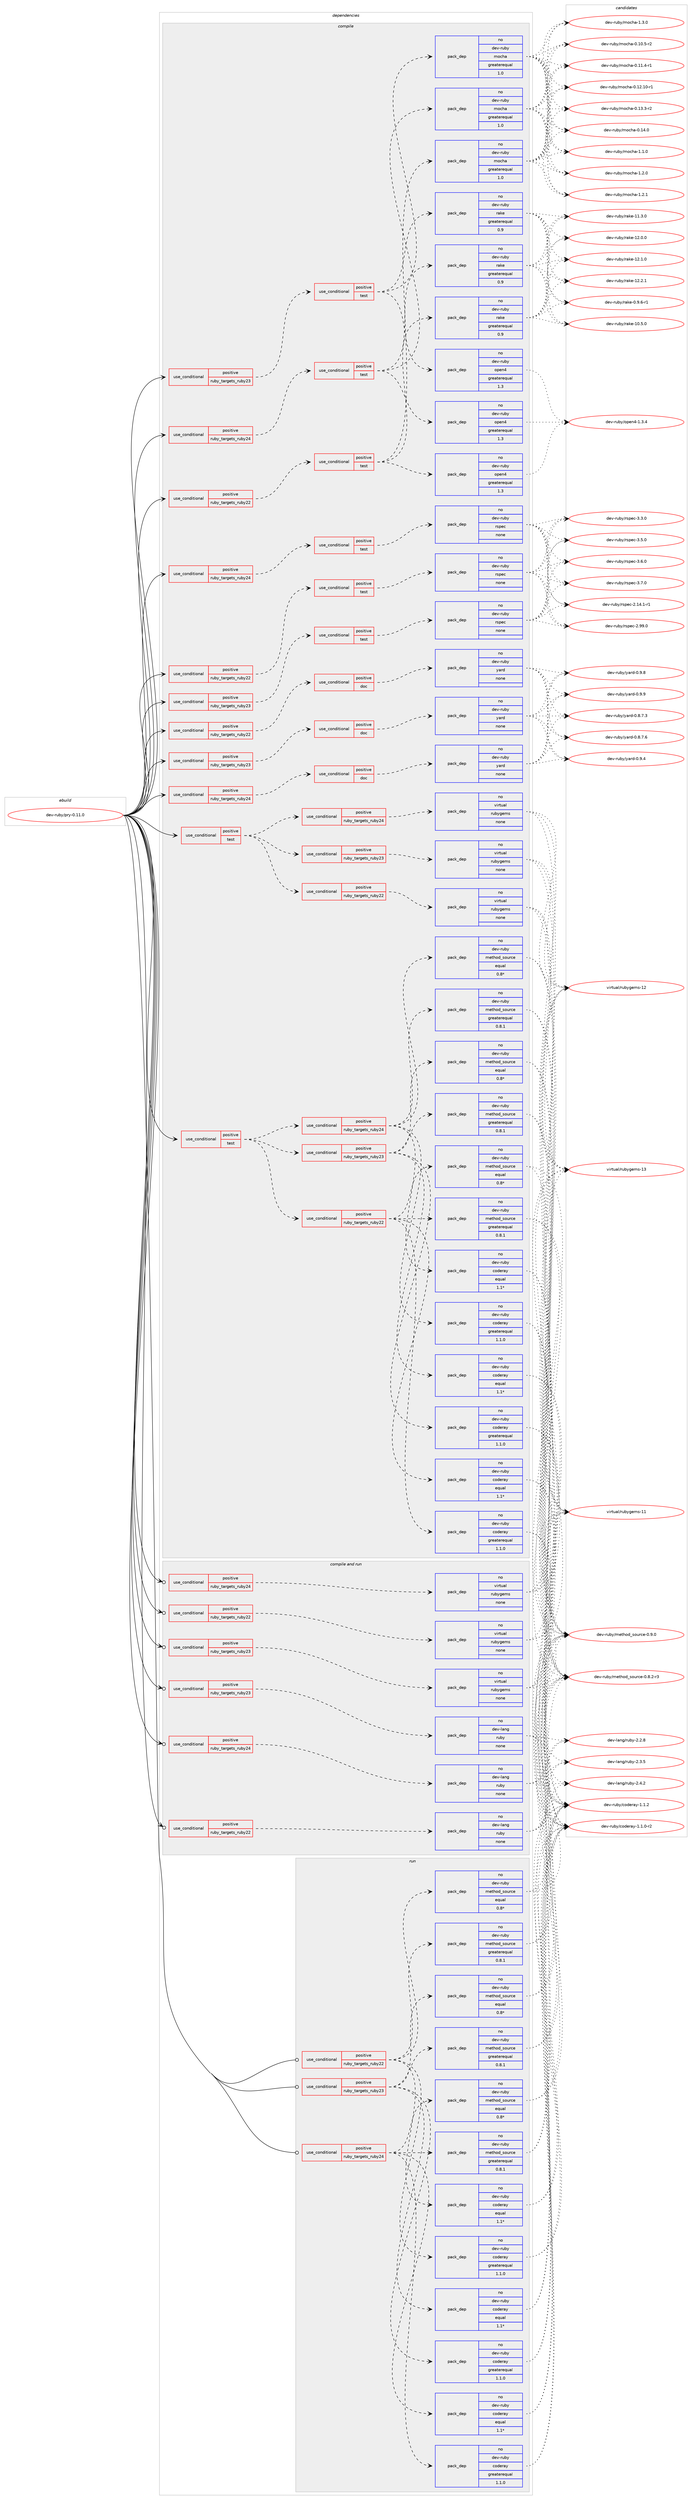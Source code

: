 digraph prolog {

# *************
# Graph options
# *************

newrank=true;
concentrate=true;
compound=true;
graph [rankdir=LR,fontname=Helvetica,fontsize=10,ranksep=1.5];#, ranksep=2.5, nodesep=0.2];
edge  [arrowhead=vee];
node  [fontname=Helvetica,fontsize=10];

# **********
# The ebuild
# **********

subgraph cluster_leftcol {
color=gray;
rank=same;
label=<<i>ebuild</i>>;
id [label="dev-ruby/pry-0.11.0", color=red, width=4, href="../dev-ruby/pry-0.11.0.svg"];
}

# ****************
# The dependencies
# ****************

subgraph cluster_midcol {
color=gray;
label=<<i>dependencies</i>>;
subgraph cluster_compile {
fillcolor="#eeeeee";
style=filled;
label=<<i>compile</i>>;
subgraph cond65581 {
dependency254912 [label=<<TABLE BORDER="0" CELLBORDER="1" CELLSPACING="0" CELLPADDING="4"><TR><TD ROWSPAN="3" CELLPADDING="10">use_conditional</TD></TR><TR><TD>positive</TD></TR><TR><TD>ruby_targets_ruby22</TD></TR></TABLE>>, shape=none, color=red];
subgraph cond65582 {
dependency254913 [label=<<TABLE BORDER="0" CELLBORDER="1" CELLSPACING="0" CELLPADDING="4"><TR><TD ROWSPAN="3" CELLPADDING="10">use_conditional</TD></TR><TR><TD>positive</TD></TR><TR><TD>doc</TD></TR></TABLE>>, shape=none, color=red];
subgraph pack185217 {
dependency254914 [label=<<TABLE BORDER="0" CELLBORDER="1" CELLSPACING="0" CELLPADDING="4" WIDTH="220"><TR><TD ROWSPAN="6" CELLPADDING="30">pack_dep</TD></TR><TR><TD WIDTH="110">no</TD></TR><TR><TD>dev-ruby</TD></TR><TR><TD>yard</TD></TR><TR><TD>none</TD></TR><TR><TD></TD></TR></TABLE>>, shape=none, color=blue];
}
dependency254913:e -> dependency254914:w [weight=20,style="dashed",arrowhead="vee"];
}
dependency254912:e -> dependency254913:w [weight=20,style="dashed",arrowhead="vee"];
}
id:e -> dependency254912:w [weight=20,style="solid",arrowhead="vee"];
subgraph cond65583 {
dependency254915 [label=<<TABLE BORDER="0" CELLBORDER="1" CELLSPACING="0" CELLPADDING="4"><TR><TD ROWSPAN="3" CELLPADDING="10">use_conditional</TD></TR><TR><TD>positive</TD></TR><TR><TD>ruby_targets_ruby22</TD></TR></TABLE>>, shape=none, color=red];
subgraph cond65584 {
dependency254916 [label=<<TABLE BORDER="0" CELLBORDER="1" CELLSPACING="0" CELLPADDING="4"><TR><TD ROWSPAN="3" CELLPADDING="10">use_conditional</TD></TR><TR><TD>positive</TD></TR><TR><TD>test</TD></TR></TABLE>>, shape=none, color=red];
subgraph pack185218 {
dependency254917 [label=<<TABLE BORDER="0" CELLBORDER="1" CELLSPACING="0" CELLPADDING="4" WIDTH="220"><TR><TD ROWSPAN="6" CELLPADDING="30">pack_dep</TD></TR><TR><TD WIDTH="110">no</TD></TR><TR><TD>dev-ruby</TD></TR><TR><TD>open4</TD></TR><TR><TD>greaterequal</TD></TR><TR><TD>1.3</TD></TR></TABLE>>, shape=none, color=blue];
}
dependency254916:e -> dependency254917:w [weight=20,style="dashed",arrowhead="vee"];
subgraph pack185219 {
dependency254918 [label=<<TABLE BORDER="0" CELLBORDER="1" CELLSPACING="0" CELLPADDING="4" WIDTH="220"><TR><TD ROWSPAN="6" CELLPADDING="30">pack_dep</TD></TR><TR><TD WIDTH="110">no</TD></TR><TR><TD>dev-ruby</TD></TR><TR><TD>rake</TD></TR><TR><TD>greaterequal</TD></TR><TR><TD>0.9</TD></TR></TABLE>>, shape=none, color=blue];
}
dependency254916:e -> dependency254918:w [weight=20,style="dashed",arrowhead="vee"];
subgraph pack185220 {
dependency254919 [label=<<TABLE BORDER="0" CELLBORDER="1" CELLSPACING="0" CELLPADDING="4" WIDTH="220"><TR><TD ROWSPAN="6" CELLPADDING="30">pack_dep</TD></TR><TR><TD WIDTH="110">no</TD></TR><TR><TD>dev-ruby</TD></TR><TR><TD>mocha</TD></TR><TR><TD>greaterequal</TD></TR><TR><TD>1.0</TD></TR></TABLE>>, shape=none, color=blue];
}
dependency254916:e -> dependency254919:w [weight=20,style="dashed",arrowhead="vee"];
}
dependency254915:e -> dependency254916:w [weight=20,style="dashed",arrowhead="vee"];
}
id:e -> dependency254915:w [weight=20,style="solid",arrowhead="vee"];
subgraph cond65585 {
dependency254920 [label=<<TABLE BORDER="0" CELLBORDER="1" CELLSPACING="0" CELLPADDING="4"><TR><TD ROWSPAN="3" CELLPADDING="10">use_conditional</TD></TR><TR><TD>positive</TD></TR><TR><TD>ruby_targets_ruby22</TD></TR></TABLE>>, shape=none, color=red];
subgraph cond65586 {
dependency254921 [label=<<TABLE BORDER="0" CELLBORDER="1" CELLSPACING="0" CELLPADDING="4"><TR><TD ROWSPAN="3" CELLPADDING="10">use_conditional</TD></TR><TR><TD>positive</TD></TR><TR><TD>test</TD></TR></TABLE>>, shape=none, color=red];
subgraph pack185221 {
dependency254922 [label=<<TABLE BORDER="0" CELLBORDER="1" CELLSPACING="0" CELLPADDING="4" WIDTH="220"><TR><TD ROWSPAN="6" CELLPADDING="30">pack_dep</TD></TR><TR><TD WIDTH="110">no</TD></TR><TR><TD>dev-ruby</TD></TR><TR><TD>rspec</TD></TR><TR><TD>none</TD></TR><TR><TD></TD></TR></TABLE>>, shape=none, color=blue];
}
dependency254921:e -> dependency254922:w [weight=20,style="dashed",arrowhead="vee"];
}
dependency254920:e -> dependency254921:w [weight=20,style="dashed",arrowhead="vee"];
}
id:e -> dependency254920:w [weight=20,style="solid",arrowhead="vee"];
subgraph cond65587 {
dependency254923 [label=<<TABLE BORDER="0" CELLBORDER="1" CELLSPACING="0" CELLPADDING="4"><TR><TD ROWSPAN="3" CELLPADDING="10">use_conditional</TD></TR><TR><TD>positive</TD></TR><TR><TD>ruby_targets_ruby23</TD></TR></TABLE>>, shape=none, color=red];
subgraph cond65588 {
dependency254924 [label=<<TABLE BORDER="0" CELLBORDER="1" CELLSPACING="0" CELLPADDING="4"><TR><TD ROWSPAN="3" CELLPADDING="10">use_conditional</TD></TR><TR><TD>positive</TD></TR><TR><TD>doc</TD></TR></TABLE>>, shape=none, color=red];
subgraph pack185222 {
dependency254925 [label=<<TABLE BORDER="0" CELLBORDER="1" CELLSPACING="0" CELLPADDING="4" WIDTH="220"><TR><TD ROWSPAN="6" CELLPADDING="30">pack_dep</TD></TR><TR><TD WIDTH="110">no</TD></TR><TR><TD>dev-ruby</TD></TR><TR><TD>yard</TD></TR><TR><TD>none</TD></TR><TR><TD></TD></TR></TABLE>>, shape=none, color=blue];
}
dependency254924:e -> dependency254925:w [weight=20,style="dashed",arrowhead="vee"];
}
dependency254923:e -> dependency254924:w [weight=20,style="dashed",arrowhead="vee"];
}
id:e -> dependency254923:w [weight=20,style="solid",arrowhead="vee"];
subgraph cond65589 {
dependency254926 [label=<<TABLE BORDER="0" CELLBORDER="1" CELLSPACING="0" CELLPADDING="4"><TR><TD ROWSPAN="3" CELLPADDING="10">use_conditional</TD></TR><TR><TD>positive</TD></TR><TR><TD>ruby_targets_ruby23</TD></TR></TABLE>>, shape=none, color=red];
subgraph cond65590 {
dependency254927 [label=<<TABLE BORDER="0" CELLBORDER="1" CELLSPACING="0" CELLPADDING="4"><TR><TD ROWSPAN="3" CELLPADDING="10">use_conditional</TD></TR><TR><TD>positive</TD></TR><TR><TD>test</TD></TR></TABLE>>, shape=none, color=red];
subgraph pack185223 {
dependency254928 [label=<<TABLE BORDER="0" CELLBORDER="1" CELLSPACING="0" CELLPADDING="4" WIDTH="220"><TR><TD ROWSPAN="6" CELLPADDING="30">pack_dep</TD></TR><TR><TD WIDTH="110">no</TD></TR><TR><TD>dev-ruby</TD></TR><TR><TD>open4</TD></TR><TR><TD>greaterequal</TD></TR><TR><TD>1.3</TD></TR></TABLE>>, shape=none, color=blue];
}
dependency254927:e -> dependency254928:w [weight=20,style="dashed",arrowhead="vee"];
subgraph pack185224 {
dependency254929 [label=<<TABLE BORDER="0" CELLBORDER="1" CELLSPACING="0" CELLPADDING="4" WIDTH="220"><TR><TD ROWSPAN="6" CELLPADDING="30">pack_dep</TD></TR><TR><TD WIDTH="110">no</TD></TR><TR><TD>dev-ruby</TD></TR><TR><TD>rake</TD></TR><TR><TD>greaterequal</TD></TR><TR><TD>0.9</TD></TR></TABLE>>, shape=none, color=blue];
}
dependency254927:e -> dependency254929:w [weight=20,style="dashed",arrowhead="vee"];
subgraph pack185225 {
dependency254930 [label=<<TABLE BORDER="0" CELLBORDER="1" CELLSPACING="0" CELLPADDING="4" WIDTH="220"><TR><TD ROWSPAN="6" CELLPADDING="30">pack_dep</TD></TR><TR><TD WIDTH="110">no</TD></TR><TR><TD>dev-ruby</TD></TR><TR><TD>mocha</TD></TR><TR><TD>greaterequal</TD></TR><TR><TD>1.0</TD></TR></TABLE>>, shape=none, color=blue];
}
dependency254927:e -> dependency254930:w [weight=20,style="dashed",arrowhead="vee"];
}
dependency254926:e -> dependency254927:w [weight=20,style="dashed",arrowhead="vee"];
}
id:e -> dependency254926:w [weight=20,style="solid",arrowhead="vee"];
subgraph cond65591 {
dependency254931 [label=<<TABLE BORDER="0" CELLBORDER="1" CELLSPACING="0" CELLPADDING="4"><TR><TD ROWSPAN="3" CELLPADDING="10">use_conditional</TD></TR><TR><TD>positive</TD></TR><TR><TD>ruby_targets_ruby23</TD></TR></TABLE>>, shape=none, color=red];
subgraph cond65592 {
dependency254932 [label=<<TABLE BORDER="0" CELLBORDER="1" CELLSPACING="0" CELLPADDING="4"><TR><TD ROWSPAN="3" CELLPADDING="10">use_conditional</TD></TR><TR><TD>positive</TD></TR><TR><TD>test</TD></TR></TABLE>>, shape=none, color=red];
subgraph pack185226 {
dependency254933 [label=<<TABLE BORDER="0" CELLBORDER="1" CELLSPACING="0" CELLPADDING="4" WIDTH="220"><TR><TD ROWSPAN="6" CELLPADDING="30">pack_dep</TD></TR><TR><TD WIDTH="110">no</TD></TR><TR><TD>dev-ruby</TD></TR><TR><TD>rspec</TD></TR><TR><TD>none</TD></TR><TR><TD></TD></TR></TABLE>>, shape=none, color=blue];
}
dependency254932:e -> dependency254933:w [weight=20,style="dashed",arrowhead="vee"];
}
dependency254931:e -> dependency254932:w [weight=20,style="dashed",arrowhead="vee"];
}
id:e -> dependency254931:w [weight=20,style="solid",arrowhead="vee"];
subgraph cond65593 {
dependency254934 [label=<<TABLE BORDER="0" CELLBORDER="1" CELLSPACING="0" CELLPADDING="4"><TR><TD ROWSPAN="3" CELLPADDING="10">use_conditional</TD></TR><TR><TD>positive</TD></TR><TR><TD>ruby_targets_ruby24</TD></TR></TABLE>>, shape=none, color=red];
subgraph cond65594 {
dependency254935 [label=<<TABLE BORDER="0" CELLBORDER="1" CELLSPACING="0" CELLPADDING="4"><TR><TD ROWSPAN="3" CELLPADDING="10">use_conditional</TD></TR><TR><TD>positive</TD></TR><TR><TD>doc</TD></TR></TABLE>>, shape=none, color=red];
subgraph pack185227 {
dependency254936 [label=<<TABLE BORDER="0" CELLBORDER="1" CELLSPACING="0" CELLPADDING="4" WIDTH="220"><TR><TD ROWSPAN="6" CELLPADDING="30">pack_dep</TD></TR><TR><TD WIDTH="110">no</TD></TR><TR><TD>dev-ruby</TD></TR><TR><TD>yard</TD></TR><TR><TD>none</TD></TR><TR><TD></TD></TR></TABLE>>, shape=none, color=blue];
}
dependency254935:e -> dependency254936:w [weight=20,style="dashed",arrowhead="vee"];
}
dependency254934:e -> dependency254935:w [weight=20,style="dashed",arrowhead="vee"];
}
id:e -> dependency254934:w [weight=20,style="solid",arrowhead="vee"];
subgraph cond65595 {
dependency254937 [label=<<TABLE BORDER="0" CELLBORDER="1" CELLSPACING="0" CELLPADDING="4"><TR><TD ROWSPAN="3" CELLPADDING="10">use_conditional</TD></TR><TR><TD>positive</TD></TR><TR><TD>ruby_targets_ruby24</TD></TR></TABLE>>, shape=none, color=red];
subgraph cond65596 {
dependency254938 [label=<<TABLE BORDER="0" CELLBORDER="1" CELLSPACING="0" CELLPADDING="4"><TR><TD ROWSPAN="3" CELLPADDING="10">use_conditional</TD></TR><TR><TD>positive</TD></TR><TR><TD>test</TD></TR></TABLE>>, shape=none, color=red];
subgraph pack185228 {
dependency254939 [label=<<TABLE BORDER="0" CELLBORDER="1" CELLSPACING="0" CELLPADDING="4" WIDTH="220"><TR><TD ROWSPAN="6" CELLPADDING="30">pack_dep</TD></TR><TR><TD WIDTH="110">no</TD></TR><TR><TD>dev-ruby</TD></TR><TR><TD>open4</TD></TR><TR><TD>greaterequal</TD></TR><TR><TD>1.3</TD></TR></TABLE>>, shape=none, color=blue];
}
dependency254938:e -> dependency254939:w [weight=20,style="dashed",arrowhead="vee"];
subgraph pack185229 {
dependency254940 [label=<<TABLE BORDER="0" CELLBORDER="1" CELLSPACING="0" CELLPADDING="4" WIDTH="220"><TR><TD ROWSPAN="6" CELLPADDING="30">pack_dep</TD></TR><TR><TD WIDTH="110">no</TD></TR><TR><TD>dev-ruby</TD></TR><TR><TD>rake</TD></TR><TR><TD>greaterequal</TD></TR><TR><TD>0.9</TD></TR></TABLE>>, shape=none, color=blue];
}
dependency254938:e -> dependency254940:w [weight=20,style="dashed",arrowhead="vee"];
subgraph pack185230 {
dependency254941 [label=<<TABLE BORDER="0" CELLBORDER="1" CELLSPACING="0" CELLPADDING="4" WIDTH="220"><TR><TD ROWSPAN="6" CELLPADDING="30">pack_dep</TD></TR><TR><TD WIDTH="110">no</TD></TR><TR><TD>dev-ruby</TD></TR><TR><TD>mocha</TD></TR><TR><TD>greaterequal</TD></TR><TR><TD>1.0</TD></TR></TABLE>>, shape=none, color=blue];
}
dependency254938:e -> dependency254941:w [weight=20,style="dashed",arrowhead="vee"];
}
dependency254937:e -> dependency254938:w [weight=20,style="dashed",arrowhead="vee"];
}
id:e -> dependency254937:w [weight=20,style="solid",arrowhead="vee"];
subgraph cond65597 {
dependency254942 [label=<<TABLE BORDER="0" CELLBORDER="1" CELLSPACING="0" CELLPADDING="4"><TR><TD ROWSPAN="3" CELLPADDING="10">use_conditional</TD></TR><TR><TD>positive</TD></TR><TR><TD>ruby_targets_ruby24</TD></TR></TABLE>>, shape=none, color=red];
subgraph cond65598 {
dependency254943 [label=<<TABLE BORDER="0" CELLBORDER="1" CELLSPACING="0" CELLPADDING="4"><TR><TD ROWSPAN="3" CELLPADDING="10">use_conditional</TD></TR><TR><TD>positive</TD></TR><TR><TD>test</TD></TR></TABLE>>, shape=none, color=red];
subgraph pack185231 {
dependency254944 [label=<<TABLE BORDER="0" CELLBORDER="1" CELLSPACING="0" CELLPADDING="4" WIDTH="220"><TR><TD ROWSPAN="6" CELLPADDING="30">pack_dep</TD></TR><TR><TD WIDTH="110">no</TD></TR><TR><TD>dev-ruby</TD></TR><TR><TD>rspec</TD></TR><TR><TD>none</TD></TR><TR><TD></TD></TR></TABLE>>, shape=none, color=blue];
}
dependency254943:e -> dependency254944:w [weight=20,style="dashed",arrowhead="vee"];
}
dependency254942:e -> dependency254943:w [weight=20,style="dashed",arrowhead="vee"];
}
id:e -> dependency254942:w [weight=20,style="solid",arrowhead="vee"];
subgraph cond65599 {
dependency254945 [label=<<TABLE BORDER="0" CELLBORDER="1" CELLSPACING="0" CELLPADDING="4"><TR><TD ROWSPAN="3" CELLPADDING="10">use_conditional</TD></TR><TR><TD>positive</TD></TR><TR><TD>test</TD></TR></TABLE>>, shape=none, color=red];
subgraph cond65600 {
dependency254946 [label=<<TABLE BORDER="0" CELLBORDER="1" CELLSPACING="0" CELLPADDING="4"><TR><TD ROWSPAN="3" CELLPADDING="10">use_conditional</TD></TR><TR><TD>positive</TD></TR><TR><TD>ruby_targets_ruby22</TD></TR></TABLE>>, shape=none, color=red];
subgraph pack185232 {
dependency254947 [label=<<TABLE BORDER="0" CELLBORDER="1" CELLSPACING="0" CELLPADDING="4" WIDTH="220"><TR><TD ROWSPAN="6" CELLPADDING="30">pack_dep</TD></TR><TR><TD WIDTH="110">no</TD></TR><TR><TD>dev-ruby</TD></TR><TR><TD>coderay</TD></TR><TR><TD>greaterequal</TD></TR><TR><TD>1.1.0</TD></TR></TABLE>>, shape=none, color=blue];
}
dependency254946:e -> dependency254947:w [weight=20,style="dashed",arrowhead="vee"];
subgraph pack185233 {
dependency254948 [label=<<TABLE BORDER="0" CELLBORDER="1" CELLSPACING="0" CELLPADDING="4" WIDTH="220"><TR><TD ROWSPAN="6" CELLPADDING="30">pack_dep</TD></TR><TR><TD WIDTH="110">no</TD></TR><TR><TD>dev-ruby</TD></TR><TR><TD>coderay</TD></TR><TR><TD>equal</TD></TR><TR><TD>1.1*</TD></TR></TABLE>>, shape=none, color=blue];
}
dependency254946:e -> dependency254948:w [weight=20,style="dashed",arrowhead="vee"];
subgraph pack185234 {
dependency254949 [label=<<TABLE BORDER="0" CELLBORDER="1" CELLSPACING="0" CELLPADDING="4" WIDTH="220"><TR><TD ROWSPAN="6" CELLPADDING="30">pack_dep</TD></TR><TR><TD WIDTH="110">no</TD></TR><TR><TD>dev-ruby</TD></TR><TR><TD>method_source</TD></TR><TR><TD>greaterequal</TD></TR><TR><TD>0.8.1</TD></TR></TABLE>>, shape=none, color=blue];
}
dependency254946:e -> dependency254949:w [weight=20,style="dashed",arrowhead="vee"];
subgraph pack185235 {
dependency254950 [label=<<TABLE BORDER="0" CELLBORDER="1" CELLSPACING="0" CELLPADDING="4" WIDTH="220"><TR><TD ROWSPAN="6" CELLPADDING="30">pack_dep</TD></TR><TR><TD WIDTH="110">no</TD></TR><TR><TD>dev-ruby</TD></TR><TR><TD>method_source</TD></TR><TR><TD>equal</TD></TR><TR><TD>0.8*</TD></TR></TABLE>>, shape=none, color=blue];
}
dependency254946:e -> dependency254950:w [weight=20,style="dashed",arrowhead="vee"];
}
dependency254945:e -> dependency254946:w [weight=20,style="dashed",arrowhead="vee"];
subgraph cond65601 {
dependency254951 [label=<<TABLE BORDER="0" CELLBORDER="1" CELLSPACING="0" CELLPADDING="4"><TR><TD ROWSPAN="3" CELLPADDING="10">use_conditional</TD></TR><TR><TD>positive</TD></TR><TR><TD>ruby_targets_ruby23</TD></TR></TABLE>>, shape=none, color=red];
subgraph pack185236 {
dependency254952 [label=<<TABLE BORDER="0" CELLBORDER="1" CELLSPACING="0" CELLPADDING="4" WIDTH="220"><TR><TD ROWSPAN="6" CELLPADDING="30">pack_dep</TD></TR><TR><TD WIDTH="110">no</TD></TR><TR><TD>dev-ruby</TD></TR><TR><TD>coderay</TD></TR><TR><TD>greaterequal</TD></TR><TR><TD>1.1.0</TD></TR></TABLE>>, shape=none, color=blue];
}
dependency254951:e -> dependency254952:w [weight=20,style="dashed",arrowhead="vee"];
subgraph pack185237 {
dependency254953 [label=<<TABLE BORDER="0" CELLBORDER="1" CELLSPACING="0" CELLPADDING="4" WIDTH="220"><TR><TD ROWSPAN="6" CELLPADDING="30">pack_dep</TD></TR><TR><TD WIDTH="110">no</TD></TR><TR><TD>dev-ruby</TD></TR><TR><TD>coderay</TD></TR><TR><TD>equal</TD></TR><TR><TD>1.1*</TD></TR></TABLE>>, shape=none, color=blue];
}
dependency254951:e -> dependency254953:w [weight=20,style="dashed",arrowhead="vee"];
subgraph pack185238 {
dependency254954 [label=<<TABLE BORDER="0" CELLBORDER="1" CELLSPACING="0" CELLPADDING="4" WIDTH="220"><TR><TD ROWSPAN="6" CELLPADDING="30">pack_dep</TD></TR><TR><TD WIDTH="110">no</TD></TR><TR><TD>dev-ruby</TD></TR><TR><TD>method_source</TD></TR><TR><TD>greaterequal</TD></TR><TR><TD>0.8.1</TD></TR></TABLE>>, shape=none, color=blue];
}
dependency254951:e -> dependency254954:w [weight=20,style="dashed",arrowhead="vee"];
subgraph pack185239 {
dependency254955 [label=<<TABLE BORDER="0" CELLBORDER="1" CELLSPACING="0" CELLPADDING="4" WIDTH="220"><TR><TD ROWSPAN="6" CELLPADDING="30">pack_dep</TD></TR><TR><TD WIDTH="110">no</TD></TR><TR><TD>dev-ruby</TD></TR><TR><TD>method_source</TD></TR><TR><TD>equal</TD></TR><TR><TD>0.8*</TD></TR></TABLE>>, shape=none, color=blue];
}
dependency254951:e -> dependency254955:w [weight=20,style="dashed",arrowhead="vee"];
}
dependency254945:e -> dependency254951:w [weight=20,style="dashed",arrowhead="vee"];
subgraph cond65602 {
dependency254956 [label=<<TABLE BORDER="0" CELLBORDER="1" CELLSPACING="0" CELLPADDING="4"><TR><TD ROWSPAN="3" CELLPADDING="10">use_conditional</TD></TR><TR><TD>positive</TD></TR><TR><TD>ruby_targets_ruby24</TD></TR></TABLE>>, shape=none, color=red];
subgraph pack185240 {
dependency254957 [label=<<TABLE BORDER="0" CELLBORDER="1" CELLSPACING="0" CELLPADDING="4" WIDTH="220"><TR><TD ROWSPAN="6" CELLPADDING="30">pack_dep</TD></TR><TR><TD WIDTH="110">no</TD></TR><TR><TD>dev-ruby</TD></TR><TR><TD>coderay</TD></TR><TR><TD>greaterequal</TD></TR><TR><TD>1.1.0</TD></TR></TABLE>>, shape=none, color=blue];
}
dependency254956:e -> dependency254957:w [weight=20,style="dashed",arrowhead="vee"];
subgraph pack185241 {
dependency254958 [label=<<TABLE BORDER="0" CELLBORDER="1" CELLSPACING="0" CELLPADDING="4" WIDTH="220"><TR><TD ROWSPAN="6" CELLPADDING="30">pack_dep</TD></TR><TR><TD WIDTH="110">no</TD></TR><TR><TD>dev-ruby</TD></TR><TR><TD>coderay</TD></TR><TR><TD>equal</TD></TR><TR><TD>1.1*</TD></TR></TABLE>>, shape=none, color=blue];
}
dependency254956:e -> dependency254958:w [weight=20,style="dashed",arrowhead="vee"];
subgraph pack185242 {
dependency254959 [label=<<TABLE BORDER="0" CELLBORDER="1" CELLSPACING="0" CELLPADDING="4" WIDTH="220"><TR><TD ROWSPAN="6" CELLPADDING="30">pack_dep</TD></TR><TR><TD WIDTH="110">no</TD></TR><TR><TD>dev-ruby</TD></TR><TR><TD>method_source</TD></TR><TR><TD>greaterequal</TD></TR><TR><TD>0.8.1</TD></TR></TABLE>>, shape=none, color=blue];
}
dependency254956:e -> dependency254959:w [weight=20,style="dashed",arrowhead="vee"];
subgraph pack185243 {
dependency254960 [label=<<TABLE BORDER="0" CELLBORDER="1" CELLSPACING="0" CELLPADDING="4" WIDTH="220"><TR><TD ROWSPAN="6" CELLPADDING="30">pack_dep</TD></TR><TR><TD WIDTH="110">no</TD></TR><TR><TD>dev-ruby</TD></TR><TR><TD>method_source</TD></TR><TR><TD>equal</TD></TR><TR><TD>0.8*</TD></TR></TABLE>>, shape=none, color=blue];
}
dependency254956:e -> dependency254960:w [weight=20,style="dashed",arrowhead="vee"];
}
dependency254945:e -> dependency254956:w [weight=20,style="dashed",arrowhead="vee"];
}
id:e -> dependency254945:w [weight=20,style="solid",arrowhead="vee"];
subgraph cond65603 {
dependency254961 [label=<<TABLE BORDER="0" CELLBORDER="1" CELLSPACING="0" CELLPADDING="4"><TR><TD ROWSPAN="3" CELLPADDING="10">use_conditional</TD></TR><TR><TD>positive</TD></TR><TR><TD>test</TD></TR></TABLE>>, shape=none, color=red];
subgraph cond65604 {
dependency254962 [label=<<TABLE BORDER="0" CELLBORDER="1" CELLSPACING="0" CELLPADDING="4"><TR><TD ROWSPAN="3" CELLPADDING="10">use_conditional</TD></TR><TR><TD>positive</TD></TR><TR><TD>ruby_targets_ruby22</TD></TR></TABLE>>, shape=none, color=red];
subgraph pack185244 {
dependency254963 [label=<<TABLE BORDER="0" CELLBORDER="1" CELLSPACING="0" CELLPADDING="4" WIDTH="220"><TR><TD ROWSPAN="6" CELLPADDING="30">pack_dep</TD></TR><TR><TD WIDTH="110">no</TD></TR><TR><TD>virtual</TD></TR><TR><TD>rubygems</TD></TR><TR><TD>none</TD></TR><TR><TD></TD></TR></TABLE>>, shape=none, color=blue];
}
dependency254962:e -> dependency254963:w [weight=20,style="dashed",arrowhead="vee"];
}
dependency254961:e -> dependency254962:w [weight=20,style="dashed",arrowhead="vee"];
subgraph cond65605 {
dependency254964 [label=<<TABLE BORDER="0" CELLBORDER="1" CELLSPACING="0" CELLPADDING="4"><TR><TD ROWSPAN="3" CELLPADDING="10">use_conditional</TD></TR><TR><TD>positive</TD></TR><TR><TD>ruby_targets_ruby23</TD></TR></TABLE>>, shape=none, color=red];
subgraph pack185245 {
dependency254965 [label=<<TABLE BORDER="0" CELLBORDER="1" CELLSPACING="0" CELLPADDING="4" WIDTH="220"><TR><TD ROWSPAN="6" CELLPADDING="30">pack_dep</TD></TR><TR><TD WIDTH="110">no</TD></TR><TR><TD>virtual</TD></TR><TR><TD>rubygems</TD></TR><TR><TD>none</TD></TR><TR><TD></TD></TR></TABLE>>, shape=none, color=blue];
}
dependency254964:e -> dependency254965:w [weight=20,style="dashed",arrowhead="vee"];
}
dependency254961:e -> dependency254964:w [weight=20,style="dashed",arrowhead="vee"];
subgraph cond65606 {
dependency254966 [label=<<TABLE BORDER="0" CELLBORDER="1" CELLSPACING="0" CELLPADDING="4"><TR><TD ROWSPAN="3" CELLPADDING="10">use_conditional</TD></TR><TR><TD>positive</TD></TR><TR><TD>ruby_targets_ruby24</TD></TR></TABLE>>, shape=none, color=red];
subgraph pack185246 {
dependency254967 [label=<<TABLE BORDER="0" CELLBORDER="1" CELLSPACING="0" CELLPADDING="4" WIDTH="220"><TR><TD ROWSPAN="6" CELLPADDING="30">pack_dep</TD></TR><TR><TD WIDTH="110">no</TD></TR><TR><TD>virtual</TD></TR><TR><TD>rubygems</TD></TR><TR><TD>none</TD></TR><TR><TD></TD></TR></TABLE>>, shape=none, color=blue];
}
dependency254966:e -> dependency254967:w [weight=20,style="dashed",arrowhead="vee"];
}
dependency254961:e -> dependency254966:w [weight=20,style="dashed",arrowhead="vee"];
}
id:e -> dependency254961:w [weight=20,style="solid",arrowhead="vee"];
}
subgraph cluster_compileandrun {
fillcolor="#eeeeee";
style=filled;
label=<<i>compile and run</i>>;
subgraph cond65607 {
dependency254968 [label=<<TABLE BORDER="0" CELLBORDER="1" CELLSPACING="0" CELLPADDING="4"><TR><TD ROWSPAN="3" CELLPADDING="10">use_conditional</TD></TR><TR><TD>positive</TD></TR><TR><TD>ruby_targets_ruby22</TD></TR></TABLE>>, shape=none, color=red];
subgraph pack185247 {
dependency254969 [label=<<TABLE BORDER="0" CELLBORDER="1" CELLSPACING="0" CELLPADDING="4" WIDTH="220"><TR><TD ROWSPAN="6" CELLPADDING="30">pack_dep</TD></TR><TR><TD WIDTH="110">no</TD></TR><TR><TD>dev-lang</TD></TR><TR><TD>ruby</TD></TR><TR><TD>none</TD></TR><TR><TD></TD></TR></TABLE>>, shape=none, color=blue];
}
dependency254968:e -> dependency254969:w [weight=20,style="dashed",arrowhead="vee"];
}
id:e -> dependency254968:w [weight=20,style="solid",arrowhead="odotvee"];
subgraph cond65608 {
dependency254970 [label=<<TABLE BORDER="0" CELLBORDER="1" CELLSPACING="0" CELLPADDING="4"><TR><TD ROWSPAN="3" CELLPADDING="10">use_conditional</TD></TR><TR><TD>positive</TD></TR><TR><TD>ruby_targets_ruby22</TD></TR></TABLE>>, shape=none, color=red];
subgraph pack185248 {
dependency254971 [label=<<TABLE BORDER="0" CELLBORDER="1" CELLSPACING="0" CELLPADDING="4" WIDTH="220"><TR><TD ROWSPAN="6" CELLPADDING="30">pack_dep</TD></TR><TR><TD WIDTH="110">no</TD></TR><TR><TD>virtual</TD></TR><TR><TD>rubygems</TD></TR><TR><TD>none</TD></TR><TR><TD></TD></TR></TABLE>>, shape=none, color=blue];
}
dependency254970:e -> dependency254971:w [weight=20,style="dashed",arrowhead="vee"];
}
id:e -> dependency254970:w [weight=20,style="solid",arrowhead="odotvee"];
subgraph cond65609 {
dependency254972 [label=<<TABLE BORDER="0" CELLBORDER="1" CELLSPACING="0" CELLPADDING="4"><TR><TD ROWSPAN="3" CELLPADDING="10">use_conditional</TD></TR><TR><TD>positive</TD></TR><TR><TD>ruby_targets_ruby23</TD></TR></TABLE>>, shape=none, color=red];
subgraph pack185249 {
dependency254973 [label=<<TABLE BORDER="0" CELLBORDER="1" CELLSPACING="0" CELLPADDING="4" WIDTH="220"><TR><TD ROWSPAN="6" CELLPADDING="30">pack_dep</TD></TR><TR><TD WIDTH="110">no</TD></TR><TR><TD>dev-lang</TD></TR><TR><TD>ruby</TD></TR><TR><TD>none</TD></TR><TR><TD></TD></TR></TABLE>>, shape=none, color=blue];
}
dependency254972:e -> dependency254973:w [weight=20,style="dashed",arrowhead="vee"];
}
id:e -> dependency254972:w [weight=20,style="solid",arrowhead="odotvee"];
subgraph cond65610 {
dependency254974 [label=<<TABLE BORDER="0" CELLBORDER="1" CELLSPACING="0" CELLPADDING="4"><TR><TD ROWSPAN="3" CELLPADDING="10">use_conditional</TD></TR><TR><TD>positive</TD></TR><TR><TD>ruby_targets_ruby23</TD></TR></TABLE>>, shape=none, color=red];
subgraph pack185250 {
dependency254975 [label=<<TABLE BORDER="0" CELLBORDER="1" CELLSPACING="0" CELLPADDING="4" WIDTH="220"><TR><TD ROWSPAN="6" CELLPADDING="30">pack_dep</TD></TR><TR><TD WIDTH="110">no</TD></TR><TR><TD>virtual</TD></TR><TR><TD>rubygems</TD></TR><TR><TD>none</TD></TR><TR><TD></TD></TR></TABLE>>, shape=none, color=blue];
}
dependency254974:e -> dependency254975:w [weight=20,style="dashed",arrowhead="vee"];
}
id:e -> dependency254974:w [weight=20,style="solid",arrowhead="odotvee"];
subgraph cond65611 {
dependency254976 [label=<<TABLE BORDER="0" CELLBORDER="1" CELLSPACING="0" CELLPADDING="4"><TR><TD ROWSPAN="3" CELLPADDING="10">use_conditional</TD></TR><TR><TD>positive</TD></TR><TR><TD>ruby_targets_ruby24</TD></TR></TABLE>>, shape=none, color=red];
subgraph pack185251 {
dependency254977 [label=<<TABLE BORDER="0" CELLBORDER="1" CELLSPACING="0" CELLPADDING="4" WIDTH="220"><TR><TD ROWSPAN="6" CELLPADDING="30">pack_dep</TD></TR><TR><TD WIDTH="110">no</TD></TR><TR><TD>dev-lang</TD></TR><TR><TD>ruby</TD></TR><TR><TD>none</TD></TR><TR><TD></TD></TR></TABLE>>, shape=none, color=blue];
}
dependency254976:e -> dependency254977:w [weight=20,style="dashed",arrowhead="vee"];
}
id:e -> dependency254976:w [weight=20,style="solid",arrowhead="odotvee"];
subgraph cond65612 {
dependency254978 [label=<<TABLE BORDER="0" CELLBORDER="1" CELLSPACING="0" CELLPADDING="4"><TR><TD ROWSPAN="3" CELLPADDING="10">use_conditional</TD></TR><TR><TD>positive</TD></TR><TR><TD>ruby_targets_ruby24</TD></TR></TABLE>>, shape=none, color=red];
subgraph pack185252 {
dependency254979 [label=<<TABLE BORDER="0" CELLBORDER="1" CELLSPACING="0" CELLPADDING="4" WIDTH="220"><TR><TD ROWSPAN="6" CELLPADDING="30">pack_dep</TD></TR><TR><TD WIDTH="110">no</TD></TR><TR><TD>virtual</TD></TR><TR><TD>rubygems</TD></TR><TR><TD>none</TD></TR><TR><TD></TD></TR></TABLE>>, shape=none, color=blue];
}
dependency254978:e -> dependency254979:w [weight=20,style="dashed",arrowhead="vee"];
}
id:e -> dependency254978:w [weight=20,style="solid",arrowhead="odotvee"];
}
subgraph cluster_run {
fillcolor="#eeeeee";
style=filled;
label=<<i>run</i>>;
subgraph cond65613 {
dependency254980 [label=<<TABLE BORDER="0" CELLBORDER="1" CELLSPACING="0" CELLPADDING="4"><TR><TD ROWSPAN="3" CELLPADDING="10">use_conditional</TD></TR><TR><TD>positive</TD></TR><TR><TD>ruby_targets_ruby22</TD></TR></TABLE>>, shape=none, color=red];
subgraph pack185253 {
dependency254981 [label=<<TABLE BORDER="0" CELLBORDER="1" CELLSPACING="0" CELLPADDING="4" WIDTH="220"><TR><TD ROWSPAN="6" CELLPADDING="30">pack_dep</TD></TR><TR><TD WIDTH="110">no</TD></TR><TR><TD>dev-ruby</TD></TR><TR><TD>coderay</TD></TR><TR><TD>greaterequal</TD></TR><TR><TD>1.1.0</TD></TR></TABLE>>, shape=none, color=blue];
}
dependency254980:e -> dependency254981:w [weight=20,style="dashed",arrowhead="vee"];
subgraph pack185254 {
dependency254982 [label=<<TABLE BORDER="0" CELLBORDER="1" CELLSPACING="0" CELLPADDING="4" WIDTH="220"><TR><TD ROWSPAN="6" CELLPADDING="30">pack_dep</TD></TR><TR><TD WIDTH="110">no</TD></TR><TR><TD>dev-ruby</TD></TR><TR><TD>coderay</TD></TR><TR><TD>equal</TD></TR><TR><TD>1.1*</TD></TR></TABLE>>, shape=none, color=blue];
}
dependency254980:e -> dependency254982:w [weight=20,style="dashed",arrowhead="vee"];
subgraph pack185255 {
dependency254983 [label=<<TABLE BORDER="0" CELLBORDER="1" CELLSPACING="0" CELLPADDING="4" WIDTH="220"><TR><TD ROWSPAN="6" CELLPADDING="30">pack_dep</TD></TR><TR><TD WIDTH="110">no</TD></TR><TR><TD>dev-ruby</TD></TR><TR><TD>method_source</TD></TR><TR><TD>greaterequal</TD></TR><TR><TD>0.8.1</TD></TR></TABLE>>, shape=none, color=blue];
}
dependency254980:e -> dependency254983:w [weight=20,style="dashed",arrowhead="vee"];
subgraph pack185256 {
dependency254984 [label=<<TABLE BORDER="0" CELLBORDER="1" CELLSPACING="0" CELLPADDING="4" WIDTH="220"><TR><TD ROWSPAN="6" CELLPADDING="30">pack_dep</TD></TR><TR><TD WIDTH="110">no</TD></TR><TR><TD>dev-ruby</TD></TR><TR><TD>method_source</TD></TR><TR><TD>equal</TD></TR><TR><TD>0.8*</TD></TR></TABLE>>, shape=none, color=blue];
}
dependency254980:e -> dependency254984:w [weight=20,style="dashed",arrowhead="vee"];
}
id:e -> dependency254980:w [weight=20,style="solid",arrowhead="odot"];
subgraph cond65614 {
dependency254985 [label=<<TABLE BORDER="0" CELLBORDER="1" CELLSPACING="0" CELLPADDING="4"><TR><TD ROWSPAN="3" CELLPADDING="10">use_conditional</TD></TR><TR><TD>positive</TD></TR><TR><TD>ruby_targets_ruby23</TD></TR></TABLE>>, shape=none, color=red];
subgraph pack185257 {
dependency254986 [label=<<TABLE BORDER="0" CELLBORDER="1" CELLSPACING="0" CELLPADDING="4" WIDTH="220"><TR><TD ROWSPAN="6" CELLPADDING="30">pack_dep</TD></TR><TR><TD WIDTH="110">no</TD></TR><TR><TD>dev-ruby</TD></TR><TR><TD>coderay</TD></TR><TR><TD>greaterequal</TD></TR><TR><TD>1.1.0</TD></TR></TABLE>>, shape=none, color=blue];
}
dependency254985:e -> dependency254986:w [weight=20,style="dashed",arrowhead="vee"];
subgraph pack185258 {
dependency254987 [label=<<TABLE BORDER="0" CELLBORDER="1" CELLSPACING="0" CELLPADDING="4" WIDTH="220"><TR><TD ROWSPAN="6" CELLPADDING="30">pack_dep</TD></TR><TR><TD WIDTH="110">no</TD></TR><TR><TD>dev-ruby</TD></TR><TR><TD>coderay</TD></TR><TR><TD>equal</TD></TR><TR><TD>1.1*</TD></TR></TABLE>>, shape=none, color=blue];
}
dependency254985:e -> dependency254987:w [weight=20,style="dashed",arrowhead="vee"];
subgraph pack185259 {
dependency254988 [label=<<TABLE BORDER="0" CELLBORDER="1" CELLSPACING="0" CELLPADDING="4" WIDTH="220"><TR><TD ROWSPAN="6" CELLPADDING="30">pack_dep</TD></TR><TR><TD WIDTH="110">no</TD></TR><TR><TD>dev-ruby</TD></TR><TR><TD>method_source</TD></TR><TR><TD>greaterequal</TD></TR><TR><TD>0.8.1</TD></TR></TABLE>>, shape=none, color=blue];
}
dependency254985:e -> dependency254988:w [weight=20,style="dashed",arrowhead="vee"];
subgraph pack185260 {
dependency254989 [label=<<TABLE BORDER="0" CELLBORDER="1" CELLSPACING="0" CELLPADDING="4" WIDTH="220"><TR><TD ROWSPAN="6" CELLPADDING="30">pack_dep</TD></TR><TR><TD WIDTH="110">no</TD></TR><TR><TD>dev-ruby</TD></TR><TR><TD>method_source</TD></TR><TR><TD>equal</TD></TR><TR><TD>0.8*</TD></TR></TABLE>>, shape=none, color=blue];
}
dependency254985:e -> dependency254989:w [weight=20,style="dashed",arrowhead="vee"];
}
id:e -> dependency254985:w [weight=20,style="solid",arrowhead="odot"];
subgraph cond65615 {
dependency254990 [label=<<TABLE BORDER="0" CELLBORDER="1" CELLSPACING="0" CELLPADDING="4"><TR><TD ROWSPAN="3" CELLPADDING="10">use_conditional</TD></TR><TR><TD>positive</TD></TR><TR><TD>ruby_targets_ruby24</TD></TR></TABLE>>, shape=none, color=red];
subgraph pack185261 {
dependency254991 [label=<<TABLE BORDER="0" CELLBORDER="1" CELLSPACING="0" CELLPADDING="4" WIDTH="220"><TR><TD ROWSPAN="6" CELLPADDING="30">pack_dep</TD></TR><TR><TD WIDTH="110">no</TD></TR><TR><TD>dev-ruby</TD></TR><TR><TD>coderay</TD></TR><TR><TD>greaterequal</TD></TR><TR><TD>1.1.0</TD></TR></TABLE>>, shape=none, color=blue];
}
dependency254990:e -> dependency254991:w [weight=20,style="dashed",arrowhead="vee"];
subgraph pack185262 {
dependency254992 [label=<<TABLE BORDER="0" CELLBORDER="1" CELLSPACING="0" CELLPADDING="4" WIDTH="220"><TR><TD ROWSPAN="6" CELLPADDING="30">pack_dep</TD></TR><TR><TD WIDTH="110">no</TD></TR><TR><TD>dev-ruby</TD></TR><TR><TD>coderay</TD></TR><TR><TD>equal</TD></TR><TR><TD>1.1*</TD></TR></TABLE>>, shape=none, color=blue];
}
dependency254990:e -> dependency254992:w [weight=20,style="dashed",arrowhead="vee"];
subgraph pack185263 {
dependency254993 [label=<<TABLE BORDER="0" CELLBORDER="1" CELLSPACING="0" CELLPADDING="4" WIDTH="220"><TR><TD ROWSPAN="6" CELLPADDING="30">pack_dep</TD></TR><TR><TD WIDTH="110">no</TD></TR><TR><TD>dev-ruby</TD></TR><TR><TD>method_source</TD></TR><TR><TD>greaterequal</TD></TR><TR><TD>0.8.1</TD></TR></TABLE>>, shape=none, color=blue];
}
dependency254990:e -> dependency254993:w [weight=20,style="dashed",arrowhead="vee"];
subgraph pack185264 {
dependency254994 [label=<<TABLE BORDER="0" CELLBORDER="1" CELLSPACING="0" CELLPADDING="4" WIDTH="220"><TR><TD ROWSPAN="6" CELLPADDING="30">pack_dep</TD></TR><TR><TD WIDTH="110">no</TD></TR><TR><TD>dev-ruby</TD></TR><TR><TD>method_source</TD></TR><TR><TD>equal</TD></TR><TR><TD>0.8*</TD></TR></TABLE>>, shape=none, color=blue];
}
dependency254990:e -> dependency254994:w [weight=20,style="dashed",arrowhead="vee"];
}
id:e -> dependency254990:w [weight=20,style="solid",arrowhead="odot"];
}
}

# **************
# The candidates
# **************

subgraph cluster_choices {
rank=same;
color=gray;
label=<<i>candidates</i>>;

subgraph choice185217 {
color=black;
nodesep=1;
choice100101118451141179812147121971141004548465646554651 [label="dev-ruby/yard-0.8.7.3", color=red, width=4,href="../dev-ruby/yard-0.8.7.3.svg"];
choice100101118451141179812147121971141004548465646554654 [label="dev-ruby/yard-0.8.7.6", color=red, width=4,href="../dev-ruby/yard-0.8.7.6.svg"];
choice10010111845114117981214712197114100454846574652 [label="dev-ruby/yard-0.9.4", color=red, width=4,href="../dev-ruby/yard-0.9.4.svg"];
choice10010111845114117981214712197114100454846574656 [label="dev-ruby/yard-0.9.8", color=red, width=4,href="../dev-ruby/yard-0.9.8.svg"];
choice10010111845114117981214712197114100454846574657 [label="dev-ruby/yard-0.9.9", color=red, width=4,href="../dev-ruby/yard-0.9.9.svg"];
dependency254914:e -> choice100101118451141179812147121971141004548465646554651:w [style=dotted,weight="100"];
dependency254914:e -> choice100101118451141179812147121971141004548465646554654:w [style=dotted,weight="100"];
dependency254914:e -> choice10010111845114117981214712197114100454846574652:w [style=dotted,weight="100"];
dependency254914:e -> choice10010111845114117981214712197114100454846574656:w [style=dotted,weight="100"];
dependency254914:e -> choice10010111845114117981214712197114100454846574657:w [style=dotted,weight="100"];
}
subgraph choice185218 {
color=black;
nodesep=1;
choice10010111845114117981214711111210111052454946514652 [label="dev-ruby/open4-1.3.4", color=red, width=4,href="../dev-ruby/open4-1.3.4.svg"];
dependency254917:e -> choice10010111845114117981214711111210111052454946514652:w [style=dotted,weight="100"];
}
subgraph choice185219 {
color=black;
nodesep=1;
choice100101118451141179812147114971071014548465746544511449 [label="dev-ruby/rake-0.9.6-r1", color=red, width=4,href="../dev-ruby/rake-0.9.6-r1.svg"];
choice1001011184511411798121471149710710145494846534648 [label="dev-ruby/rake-10.5.0", color=red, width=4,href="../dev-ruby/rake-10.5.0.svg"];
choice1001011184511411798121471149710710145494946514648 [label="dev-ruby/rake-11.3.0", color=red, width=4,href="../dev-ruby/rake-11.3.0.svg"];
choice1001011184511411798121471149710710145495046484648 [label="dev-ruby/rake-12.0.0", color=red, width=4,href="../dev-ruby/rake-12.0.0.svg"];
choice1001011184511411798121471149710710145495046494648 [label="dev-ruby/rake-12.1.0", color=red, width=4,href="../dev-ruby/rake-12.1.0.svg"];
choice1001011184511411798121471149710710145495046504649 [label="dev-ruby/rake-12.2.1", color=red, width=4,href="../dev-ruby/rake-12.2.1.svg"];
dependency254918:e -> choice100101118451141179812147114971071014548465746544511449:w [style=dotted,weight="100"];
dependency254918:e -> choice1001011184511411798121471149710710145494846534648:w [style=dotted,weight="100"];
dependency254918:e -> choice1001011184511411798121471149710710145494946514648:w [style=dotted,weight="100"];
dependency254918:e -> choice1001011184511411798121471149710710145495046484648:w [style=dotted,weight="100"];
dependency254918:e -> choice1001011184511411798121471149710710145495046494648:w [style=dotted,weight="100"];
dependency254918:e -> choice1001011184511411798121471149710710145495046504649:w [style=dotted,weight="100"];
}
subgraph choice185220 {
color=black;
nodesep=1;
choice1001011184511411798121471091119910497454846494846534511450 [label="dev-ruby/mocha-0.10.5-r2", color=red, width=4,href="../dev-ruby/mocha-0.10.5-r2.svg"];
choice1001011184511411798121471091119910497454846494946524511449 [label="dev-ruby/mocha-0.11.4-r1", color=red, width=4,href="../dev-ruby/mocha-0.11.4-r1.svg"];
choice100101118451141179812147109111991049745484649504649484511449 [label="dev-ruby/mocha-0.12.10-r1", color=red, width=4,href="../dev-ruby/mocha-0.12.10-r1.svg"];
choice1001011184511411798121471091119910497454846495146514511450 [label="dev-ruby/mocha-0.13.3-r2", color=red, width=4,href="../dev-ruby/mocha-0.13.3-r2.svg"];
choice100101118451141179812147109111991049745484649524648 [label="dev-ruby/mocha-0.14.0", color=red, width=4,href="../dev-ruby/mocha-0.14.0.svg"];
choice1001011184511411798121471091119910497454946494648 [label="dev-ruby/mocha-1.1.0", color=red, width=4,href="../dev-ruby/mocha-1.1.0.svg"];
choice1001011184511411798121471091119910497454946504648 [label="dev-ruby/mocha-1.2.0", color=red, width=4,href="../dev-ruby/mocha-1.2.0.svg"];
choice1001011184511411798121471091119910497454946504649 [label="dev-ruby/mocha-1.2.1", color=red, width=4,href="../dev-ruby/mocha-1.2.1.svg"];
choice1001011184511411798121471091119910497454946514648 [label="dev-ruby/mocha-1.3.0", color=red, width=4,href="../dev-ruby/mocha-1.3.0.svg"];
dependency254919:e -> choice1001011184511411798121471091119910497454846494846534511450:w [style=dotted,weight="100"];
dependency254919:e -> choice1001011184511411798121471091119910497454846494946524511449:w [style=dotted,weight="100"];
dependency254919:e -> choice100101118451141179812147109111991049745484649504649484511449:w [style=dotted,weight="100"];
dependency254919:e -> choice1001011184511411798121471091119910497454846495146514511450:w [style=dotted,weight="100"];
dependency254919:e -> choice100101118451141179812147109111991049745484649524648:w [style=dotted,weight="100"];
dependency254919:e -> choice1001011184511411798121471091119910497454946494648:w [style=dotted,weight="100"];
dependency254919:e -> choice1001011184511411798121471091119910497454946504648:w [style=dotted,weight="100"];
dependency254919:e -> choice1001011184511411798121471091119910497454946504649:w [style=dotted,weight="100"];
dependency254919:e -> choice1001011184511411798121471091119910497454946514648:w [style=dotted,weight="100"];
}
subgraph choice185221 {
color=black;
nodesep=1;
choice10010111845114117981214711411511210199455046495246494511449 [label="dev-ruby/rspec-2.14.1-r1", color=red, width=4,href="../dev-ruby/rspec-2.14.1-r1.svg"];
choice1001011184511411798121471141151121019945504657574648 [label="dev-ruby/rspec-2.99.0", color=red, width=4,href="../dev-ruby/rspec-2.99.0.svg"];
choice10010111845114117981214711411511210199455146514648 [label="dev-ruby/rspec-3.3.0", color=red, width=4,href="../dev-ruby/rspec-3.3.0.svg"];
choice10010111845114117981214711411511210199455146534648 [label="dev-ruby/rspec-3.5.0", color=red, width=4,href="../dev-ruby/rspec-3.5.0.svg"];
choice10010111845114117981214711411511210199455146544648 [label="dev-ruby/rspec-3.6.0", color=red, width=4,href="../dev-ruby/rspec-3.6.0.svg"];
choice10010111845114117981214711411511210199455146554648 [label="dev-ruby/rspec-3.7.0", color=red, width=4,href="../dev-ruby/rspec-3.7.0.svg"];
dependency254922:e -> choice10010111845114117981214711411511210199455046495246494511449:w [style=dotted,weight="100"];
dependency254922:e -> choice1001011184511411798121471141151121019945504657574648:w [style=dotted,weight="100"];
dependency254922:e -> choice10010111845114117981214711411511210199455146514648:w [style=dotted,weight="100"];
dependency254922:e -> choice10010111845114117981214711411511210199455146534648:w [style=dotted,weight="100"];
dependency254922:e -> choice10010111845114117981214711411511210199455146544648:w [style=dotted,weight="100"];
dependency254922:e -> choice10010111845114117981214711411511210199455146554648:w [style=dotted,weight="100"];
}
subgraph choice185222 {
color=black;
nodesep=1;
choice100101118451141179812147121971141004548465646554651 [label="dev-ruby/yard-0.8.7.3", color=red, width=4,href="../dev-ruby/yard-0.8.7.3.svg"];
choice100101118451141179812147121971141004548465646554654 [label="dev-ruby/yard-0.8.7.6", color=red, width=4,href="../dev-ruby/yard-0.8.7.6.svg"];
choice10010111845114117981214712197114100454846574652 [label="dev-ruby/yard-0.9.4", color=red, width=4,href="../dev-ruby/yard-0.9.4.svg"];
choice10010111845114117981214712197114100454846574656 [label="dev-ruby/yard-0.9.8", color=red, width=4,href="../dev-ruby/yard-0.9.8.svg"];
choice10010111845114117981214712197114100454846574657 [label="dev-ruby/yard-0.9.9", color=red, width=4,href="../dev-ruby/yard-0.9.9.svg"];
dependency254925:e -> choice100101118451141179812147121971141004548465646554651:w [style=dotted,weight="100"];
dependency254925:e -> choice100101118451141179812147121971141004548465646554654:w [style=dotted,weight="100"];
dependency254925:e -> choice10010111845114117981214712197114100454846574652:w [style=dotted,weight="100"];
dependency254925:e -> choice10010111845114117981214712197114100454846574656:w [style=dotted,weight="100"];
dependency254925:e -> choice10010111845114117981214712197114100454846574657:w [style=dotted,weight="100"];
}
subgraph choice185223 {
color=black;
nodesep=1;
choice10010111845114117981214711111210111052454946514652 [label="dev-ruby/open4-1.3.4", color=red, width=4,href="../dev-ruby/open4-1.3.4.svg"];
dependency254928:e -> choice10010111845114117981214711111210111052454946514652:w [style=dotted,weight="100"];
}
subgraph choice185224 {
color=black;
nodesep=1;
choice100101118451141179812147114971071014548465746544511449 [label="dev-ruby/rake-0.9.6-r1", color=red, width=4,href="../dev-ruby/rake-0.9.6-r1.svg"];
choice1001011184511411798121471149710710145494846534648 [label="dev-ruby/rake-10.5.0", color=red, width=4,href="../dev-ruby/rake-10.5.0.svg"];
choice1001011184511411798121471149710710145494946514648 [label="dev-ruby/rake-11.3.0", color=red, width=4,href="../dev-ruby/rake-11.3.0.svg"];
choice1001011184511411798121471149710710145495046484648 [label="dev-ruby/rake-12.0.0", color=red, width=4,href="../dev-ruby/rake-12.0.0.svg"];
choice1001011184511411798121471149710710145495046494648 [label="dev-ruby/rake-12.1.0", color=red, width=4,href="../dev-ruby/rake-12.1.0.svg"];
choice1001011184511411798121471149710710145495046504649 [label="dev-ruby/rake-12.2.1", color=red, width=4,href="../dev-ruby/rake-12.2.1.svg"];
dependency254929:e -> choice100101118451141179812147114971071014548465746544511449:w [style=dotted,weight="100"];
dependency254929:e -> choice1001011184511411798121471149710710145494846534648:w [style=dotted,weight="100"];
dependency254929:e -> choice1001011184511411798121471149710710145494946514648:w [style=dotted,weight="100"];
dependency254929:e -> choice1001011184511411798121471149710710145495046484648:w [style=dotted,weight="100"];
dependency254929:e -> choice1001011184511411798121471149710710145495046494648:w [style=dotted,weight="100"];
dependency254929:e -> choice1001011184511411798121471149710710145495046504649:w [style=dotted,weight="100"];
}
subgraph choice185225 {
color=black;
nodesep=1;
choice1001011184511411798121471091119910497454846494846534511450 [label="dev-ruby/mocha-0.10.5-r2", color=red, width=4,href="../dev-ruby/mocha-0.10.5-r2.svg"];
choice1001011184511411798121471091119910497454846494946524511449 [label="dev-ruby/mocha-0.11.4-r1", color=red, width=4,href="../dev-ruby/mocha-0.11.4-r1.svg"];
choice100101118451141179812147109111991049745484649504649484511449 [label="dev-ruby/mocha-0.12.10-r1", color=red, width=4,href="../dev-ruby/mocha-0.12.10-r1.svg"];
choice1001011184511411798121471091119910497454846495146514511450 [label="dev-ruby/mocha-0.13.3-r2", color=red, width=4,href="../dev-ruby/mocha-0.13.3-r2.svg"];
choice100101118451141179812147109111991049745484649524648 [label="dev-ruby/mocha-0.14.0", color=red, width=4,href="../dev-ruby/mocha-0.14.0.svg"];
choice1001011184511411798121471091119910497454946494648 [label="dev-ruby/mocha-1.1.0", color=red, width=4,href="../dev-ruby/mocha-1.1.0.svg"];
choice1001011184511411798121471091119910497454946504648 [label="dev-ruby/mocha-1.2.0", color=red, width=4,href="../dev-ruby/mocha-1.2.0.svg"];
choice1001011184511411798121471091119910497454946504649 [label="dev-ruby/mocha-1.2.1", color=red, width=4,href="../dev-ruby/mocha-1.2.1.svg"];
choice1001011184511411798121471091119910497454946514648 [label="dev-ruby/mocha-1.3.0", color=red, width=4,href="../dev-ruby/mocha-1.3.0.svg"];
dependency254930:e -> choice1001011184511411798121471091119910497454846494846534511450:w [style=dotted,weight="100"];
dependency254930:e -> choice1001011184511411798121471091119910497454846494946524511449:w [style=dotted,weight="100"];
dependency254930:e -> choice100101118451141179812147109111991049745484649504649484511449:w [style=dotted,weight="100"];
dependency254930:e -> choice1001011184511411798121471091119910497454846495146514511450:w [style=dotted,weight="100"];
dependency254930:e -> choice100101118451141179812147109111991049745484649524648:w [style=dotted,weight="100"];
dependency254930:e -> choice1001011184511411798121471091119910497454946494648:w [style=dotted,weight="100"];
dependency254930:e -> choice1001011184511411798121471091119910497454946504648:w [style=dotted,weight="100"];
dependency254930:e -> choice1001011184511411798121471091119910497454946504649:w [style=dotted,weight="100"];
dependency254930:e -> choice1001011184511411798121471091119910497454946514648:w [style=dotted,weight="100"];
}
subgraph choice185226 {
color=black;
nodesep=1;
choice10010111845114117981214711411511210199455046495246494511449 [label="dev-ruby/rspec-2.14.1-r1", color=red, width=4,href="../dev-ruby/rspec-2.14.1-r1.svg"];
choice1001011184511411798121471141151121019945504657574648 [label="dev-ruby/rspec-2.99.0", color=red, width=4,href="../dev-ruby/rspec-2.99.0.svg"];
choice10010111845114117981214711411511210199455146514648 [label="dev-ruby/rspec-3.3.0", color=red, width=4,href="../dev-ruby/rspec-3.3.0.svg"];
choice10010111845114117981214711411511210199455146534648 [label="dev-ruby/rspec-3.5.0", color=red, width=4,href="../dev-ruby/rspec-3.5.0.svg"];
choice10010111845114117981214711411511210199455146544648 [label="dev-ruby/rspec-3.6.0", color=red, width=4,href="../dev-ruby/rspec-3.6.0.svg"];
choice10010111845114117981214711411511210199455146554648 [label="dev-ruby/rspec-3.7.0", color=red, width=4,href="../dev-ruby/rspec-3.7.0.svg"];
dependency254933:e -> choice10010111845114117981214711411511210199455046495246494511449:w [style=dotted,weight="100"];
dependency254933:e -> choice1001011184511411798121471141151121019945504657574648:w [style=dotted,weight="100"];
dependency254933:e -> choice10010111845114117981214711411511210199455146514648:w [style=dotted,weight="100"];
dependency254933:e -> choice10010111845114117981214711411511210199455146534648:w [style=dotted,weight="100"];
dependency254933:e -> choice10010111845114117981214711411511210199455146544648:w [style=dotted,weight="100"];
dependency254933:e -> choice10010111845114117981214711411511210199455146554648:w [style=dotted,weight="100"];
}
subgraph choice185227 {
color=black;
nodesep=1;
choice100101118451141179812147121971141004548465646554651 [label="dev-ruby/yard-0.8.7.3", color=red, width=4,href="../dev-ruby/yard-0.8.7.3.svg"];
choice100101118451141179812147121971141004548465646554654 [label="dev-ruby/yard-0.8.7.6", color=red, width=4,href="../dev-ruby/yard-0.8.7.6.svg"];
choice10010111845114117981214712197114100454846574652 [label="dev-ruby/yard-0.9.4", color=red, width=4,href="../dev-ruby/yard-0.9.4.svg"];
choice10010111845114117981214712197114100454846574656 [label="dev-ruby/yard-0.9.8", color=red, width=4,href="../dev-ruby/yard-0.9.8.svg"];
choice10010111845114117981214712197114100454846574657 [label="dev-ruby/yard-0.9.9", color=red, width=4,href="../dev-ruby/yard-0.9.9.svg"];
dependency254936:e -> choice100101118451141179812147121971141004548465646554651:w [style=dotted,weight="100"];
dependency254936:e -> choice100101118451141179812147121971141004548465646554654:w [style=dotted,weight="100"];
dependency254936:e -> choice10010111845114117981214712197114100454846574652:w [style=dotted,weight="100"];
dependency254936:e -> choice10010111845114117981214712197114100454846574656:w [style=dotted,weight="100"];
dependency254936:e -> choice10010111845114117981214712197114100454846574657:w [style=dotted,weight="100"];
}
subgraph choice185228 {
color=black;
nodesep=1;
choice10010111845114117981214711111210111052454946514652 [label="dev-ruby/open4-1.3.4", color=red, width=4,href="../dev-ruby/open4-1.3.4.svg"];
dependency254939:e -> choice10010111845114117981214711111210111052454946514652:w [style=dotted,weight="100"];
}
subgraph choice185229 {
color=black;
nodesep=1;
choice100101118451141179812147114971071014548465746544511449 [label="dev-ruby/rake-0.9.6-r1", color=red, width=4,href="../dev-ruby/rake-0.9.6-r1.svg"];
choice1001011184511411798121471149710710145494846534648 [label="dev-ruby/rake-10.5.0", color=red, width=4,href="../dev-ruby/rake-10.5.0.svg"];
choice1001011184511411798121471149710710145494946514648 [label="dev-ruby/rake-11.3.0", color=red, width=4,href="../dev-ruby/rake-11.3.0.svg"];
choice1001011184511411798121471149710710145495046484648 [label="dev-ruby/rake-12.0.0", color=red, width=4,href="../dev-ruby/rake-12.0.0.svg"];
choice1001011184511411798121471149710710145495046494648 [label="dev-ruby/rake-12.1.0", color=red, width=4,href="../dev-ruby/rake-12.1.0.svg"];
choice1001011184511411798121471149710710145495046504649 [label="dev-ruby/rake-12.2.1", color=red, width=4,href="../dev-ruby/rake-12.2.1.svg"];
dependency254940:e -> choice100101118451141179812147114971071014548465746544511449:w [style=dotted,weight="100"];
dependency254940:e -> choice1001011184511411798121471149710710145494846534648:w [style=dotted,weight="100"];
dependency254940:e -> choice1001011184511411798121471149710710145494946514648:w [style=dotted,weight="100"];
dependency254940:e -> choice1001011184511411798121471149710710145495046484648:w [style=dotted,weight="100"];
dependency254940:e -> choice1001011184511411798121471149710710145495046494648:w [style=dotted,weight="100"];
dependency254940:e -> choice1001011184511411798121471149710710145495046504649:w [style=dotted,weight="100"];
}
subgraph choice185230 {
color=black;
nodesep=1;
choice1001011184511411798121471091119910497454846494846534511450 [label="dev-ruby/mocha-0.10.5-r2", color=red, width=4,href="../dev-ruby/mocha-0.10.5-r2.svg"];
choice1001011184511411798121471091119910497454846494946524511449 [label="dev-ruby/mocha-0.11.4-r1", color=red, width=4,href="../dev-ruby/mocha-0.11.4-r1.svg"];
choice100101118451141179812147109111991049745484649504649484511449 [label="dev-ruby/mocha-0.12.10-r1", color=red, width=4,href="../dev-ruby/mocha-0.12.10-r1.svg"];
choice1001011184511411798121471091119910497454846495146514511450 [label="dev-ruby/mocha-0.13.3-r2", color=red, width=4,href="../dev-ruby/mocha-0.13.3-r2.svg"];
choice100101118451141179812147109111991049745484649524648 [label="dev-ruby/mocha-0.14.0", color=red, width=4,href="../dev-ruby/mocha-0.14.0.svg"];
choice1001011184511411798121471091119910497454946494648 [label="dev-ruby/mocha-1.1.0", color=red, width=4,href="../dev-ruby/mocha-1.1.0.svg"];
choice1001011184511411798121471091119910497454946504648 [label="dev-ruby/mocha-1.2.0", color=red, width=4,href="../dev-ruby/mocha-1.2.0.svg"];
choice1001011184511411798121471091119910497454946504649 [label="dev-ruby/mocha-1.2.1", color=red, width=4,href="../dev-ruby/mocha-1.2.1.svg"];
choice1001011184511411798121471091119910497454946514648 [label="dev-ruby/mocha-1.3.0", color=red, width=4,href="../dev-ruby/mocha-1.3.0.svg"];
dependency254941:e -> choice1001011184511411798121471091119910497454846494846534511450:w [style=dotted,weight="100"];
dependency254941:e -> choice1001011184511411798121471091119910497454846494946524511449:w [style=dotted,weight="100"];
dependency254941:e -> choice100101118451141179812147109111991049745484649504649484511449:w [style=dotted,weight="100"];
dependency254941:e -> choice1001011184511411798121471091119910497454846495146514511450:w [style=dotted,weight="100"];
dependency254941:e -> choice100101118451141179812147109111991049745484649524648:w [style=dotted,weight="100"];
dependency254941:e -> choice1001011184511411798121471091119910497454946494648:w [style=dotted,weight="100"];
dependency254941:e -> choice1001011184511411798121471091119910497454946504648:w [style=dotted,weight="100"];
dependency254941:e -> choice1001011184511411798121471091119910497454946504649:w [style=dotted,weight="100"];
dependency254941:e -> choice1001011184511411798121471091119910497454946514648:w [style=dotted,weight="100"];
}
subgraph choice185231 {
color=black;
nodesep=1;
choice10010111845114117981214711411511210199455046495246494511449 [label="dev-ruby/rspec-2.14.1-r1", color=red, width=4,href="../dev-ruby/rspec-2.14.1-r1.svg"];
choice1001011184511411798121471141151121019945504657574648 [label="dev-ruby/rspec-2.99.0", color=red, width=4,href="../dev-ruby/rspec-2.99.0.svg"];
choice10010111845114117981214711411511210199455146514648 [label="dev-ruby/rspec-3.3.0", color=red, width=4,href="../dev-ruby/rspec-3.3.0.svg"];
choice10010111845114117981214711411511210199455146534648 [label="dev-ruby/rspec-3.5.0", color=red, width=4,href="../dev-ruby/rspec-3.5.0.svg"];
choice10010111845114117981214711411511210199455146544648 [label="dev-ruby/rspec-3.6.0", color=red, width=4,href="../dev-ruby/rspec-3.6.0.svg"];
choice10010111845114117981214711411511210199455146554648 [label="dev-ruby/rspec-3.7.0", color=red, width=4,href="../dev-ruby/rspec-3.7.0.svg"];
dependency254944:e -> choice10010111845114117981214711411511210199455046495246494511449:w [style=dotted,weight="100"];
dependency254944:e -> choice1001011184511411798121471141151121019945504657574648:w [style=dotted,weight="100"];
dependency254944:e -> choice10010111845114117981214711411511210199455146514648:w [style=dotted,weight="100"];
dependency254944:e -> choice10010111845114117981214711411511210199455146534648:w [style=dotted,weight="100"];
dependency254944:e -> choice10010111845114117981214711411511210199455146544648:w [style=dotted,weight="100"];
dependency254944:e -> choice10010111845114117981214711411511210199455146554648:w [style=dotted,weight="100"];
}
subgraph choice185232 {
color=black;
nodesep=1;
choice10010111845114117981214799111100101114971214549464946484511450 [label="dev-ruby/coderay-1.1.0-r2", color=red, width=4,href="../dev-ruby/coderay-1.1.0-r2.svg"];
choice1001011184511411798121479911110010111497121454946494650 [label="dev-ruby/coderay-1.1.2", color=red, width=4,href="../dev-ruby/coderay-1.1.2.svg"];
dependency254947:e -> choice10010111845114117981214799111100101114971214549464946484511450:w [style=dotted,weight="100"];
dependency254947:e -> choice1001011184511411798121479911110010111497121454946494650:w [style=dotted,weight="100"];
}
subgraph choice185233 {
color=black;
nodesep=1;
choice10010111845114117981214799111100101114971214549464946484511450 [label="dev-ruby/coderay-1.1.0-r2", color=red, width=4,href="../dev-ruby/coderay-1.1.0-r2.svg"];
choice1001011184511411798121479911110010111497121454946494650 [label="dev-ruby/coderay-1.1.2", color=red, width=4,href="../dev-ruby/coderay-1.1.2.svg"];
dependency254948:e -> choice10010111845114117981214799111100101114971214549464946484511450:w [style=dotted,weight="100"];
dependency254948:e -> choice1001011184511411798121479911110010111497121454946494650:w [style=dotted,weight="100"];
}
subgraph choice185234 {
color=black;
nodesep=1;
choice10010111845114117981214710910111610411110095115111117114991014548465646504511451 [label="dev-ruby/method_source-0.8.2-r3", color=red, width=4,href="../dev-ruby/method_source-0.8.2-r3.svg"];
choice1001011184511411798121471091011161041111009511511111711499101454846574648 [label="dev-ruby/method_source-0.9.0", color=red, width=4,href="../dev-ruby/method_source-0.9.0.svg"];
dependency254949:e -> choice10010111845114117981214710910111610411110095115111117114991014548465646504511451:w [style=dotted,weight="100"];
dependency254949:e -> choice1001011184511411798121471091011161041111009511511111711499101454846574648:w [style=dotted,weight="100"];
}
subgraph choice185235 {
color=black;
nodesep=1;
choice10010111845114117981214710910111610411110095115111117114991014548465646504511451 [label="dev-ruby/method_source-0.8.2-r3", color=red, width=4,href="../dev-ruby/method_source-0.8.2-r3.svg"];
choice1001011184511411798121471091011161041111009511511111711499101454846574648 [label="dev-ruby/method_source-0.9.0", color=red, width=4,href="../dev-ruby/method_source-0.9.0.svg"];
dependency254950:e -> choice10010111845114117981214710910111610411110095115111117114991014548465646504511451:w [style=dotted,weight="100"];
dependency254950:e -> choice1001011184511411798121471091011161041111009511511111711499101454846574648:w [style=dotted,weight="100"];
}
subgraph choice185236 {
color=black;
nodesep=1;
choice10010111845114117981214799111100101114971214549464946484511450 [label="dev-ruby/coderay-1.1.0-r2", color=red, width=4,href="../dev-ruby/coderay-1.1.0-r2.svg"];
choice1001011184511411798121479911110010111497121454946494650 [label="dev-ruby/coderay-1.1.2", color=red, width=4,href="../dev-ruby/coderay-1.1.2.svg"];
dependency254952:e -> choice10010111845114117981214799111100101114971214549464946484511450:w [style=dotted,weight="100"];
dependency254952:e -> choice1001011184511411798121479911110010111497121454946494650:w [style=dotted,weight="100"];
}
subgraph choice185237 {
color=black;
nodesep=1;
choice10010111845114117981214799111100101114971214549464946484511450 [label="dev-ruby/coderay-1.1.0-r2", color=red, width=4,href="../dev-ruby/coderay-1.1.0-r2.svg"];
choice1001011184511411798121479911110010111497121454946494650 [label="dev-ruby/coderay-1.1.2", color=red, width=4,href="../dev-ruby/coderay-1.1.2.svg"];
dependency254953:e -> choice10010111845114117981214799111100101114971214549464946484511450:w [style=dotted,weight="100"];
dependency254953:e -> choice1001011184511411798121479911110010111497121454946494650:w [style=dotted,weight="100"];
}
subgraph choice185238 {
color=black;
nodesep=1;
choice10010111845114117981214710910111610411110095115111117114991014548465646504511451 [label="dev-ruby/method_source-0.8.2-r3", color=red, width=4,href="../dev-ruby/method_source-0.8.2-r3.svg"];
choice1001011184511411798121471091011161041111009511511111711499101454846574648 [label="dev-ruby/method_source-0.9.0", color=red, width=4,href="../dev-ruby/method_source-0.9.0.svg"];
dependency254954:e -> choice10010111845114117981214710910111610411110095115111117114991014548465646504511451:w [style=dotted,weight="100"];
dependency254954:e -> choice1001011184511411798121471091011161041111009511511111711499101454846574648:w [style=dotted,weight="100"];
}
subgraph choice185239 {
color=black;
nodesep=1;
choice10010111845114117981214710910111610411110095115111117114991014548465646504511451 [label="dev-ruby/method_source-0.8.2-r3", color=red, width=4,href="../dev-ruby/method_source-0.8.2-r3.svg"];
choice1001011184511411798121471091011161041111009511511111711499101454846574648 [label="dev-ruby/method_source-0.9.0", color=red, width=4,href="../dev-ruby/method_source-0.9.0.svg"];
dependency254955:e -> choice10010111845114117981214710910111610411110095115111117114991014548465646504511451:w [style=dotted,weight="100"];
dependency254955:e -> choice1001011184511411798121471091011161041111009511511111711499101454846574648:w [style=dotted,weight="100"];
}
subgraph choice185240 {
color=black;
nodesep=1;
choice10010111845114117981214799111100101114971214549464946484511450 [label="dev-ruby/coderay-1.1.0-r2", color=red, width=4,href="../dev-ruby/coderay-1.1.0-r2.svg"];
choice1001011184511411798121479911110010111497121454946494650 [label="dev-ruby/coderay-1.1.2", color=red, width=4,href="../dev-ruby/coderay-1.1.2.svg"];
dependency254957:e -> choice10010111845114117981214799111100101114971214549464946484511450:w [style=dotted,weight="100"];
dependency254957:e -> choice1001011184511411798121479911110010111497121454946494650:w [style=dotted,weight="100"];
}
subgraph choice185241 {
color=black;
nodesep=1;
choice10010111845114117981214799111100101114971214549464946484511450 [label="dev-ruby/coderay-1.1.0-r2", color=red, width=4,href="../dev-ruby/coderay-1.1.0-r2.svg"];
choice1001011184511411798121479911110010111497121454946494650 [label="dev-ruby/coderay-1.1.2", color=red, width=4,href="../dev-ruby/coderay-1.1.2.svg"];
dependency254958:e -> choice10010111845114117981214799111100101114971214549464946484511450:w [style=dotted,weight="100"];
dependency254958:e -> choice1001011184511411798121479911110010111497121454946494650:w [style=dotted,weight="100"];
}
subgraph choice185242 {
color=black;
nodesep=1;
choice10010111845114117981214710910111610411110095115111117114991014548465646504511451 [label="dev-ruby/method_source-0.8.2-r3", color=red, width=4,href="../dev-ruby/method_source-0.8.2-r3.svg"];
choice1001011184511411798121471091011161041111009511511111711499101454846574648 [label="dev-ruby/method_source-0.9.0", color=red, width=4,href="../dev-ruby/method_source-0.9.0.svg"];
dependency254959:e -> choice10010111845114117981214710910111610411110095115111117114991014548465646504511451:w [style=dotted,weight="100"];
dependency254959:e -> choice1001011184511411798121471091011161041111009511511111711499101454846574648:w [style=dotted,weight="100"];
}
subgraph choice185243 {
color=black;
nodesep=1;
choice10010111845114117981214710910111610411110095115111117114991014548465646504511451 [label="dev-ruby/method_source-0.8.2-r3", color=red, width=4,href="../dev-ruby/method_source-0.8.2-r3.svg"];
choice1001011184511411798121471091011161041111009511511111711499101454846574648 [label="dev-ruby/method_source-0.9.0", color=red, width=4,href="../dev-ruby/method_source-0.9.0.svg"];
dependency254960:e -> choice10010111845114117981214710910111610411110095115111117114991014548465646504511451:w [style=dotted,weight="100"];
dependency254960:e -> choice1001011184511411798121471091011161041111009511511111711499101454846574648:w [style=dotted,weight="100"];
}
subgraph choice185244 {
color=black;
nodesep=1;
choice118105114116117971084711411798121103101109115454949 [label="virtual/rubygems-11", color=red, width=4,href="../virtual/rubygems-11.svg"];
choice118105114116117971084711411798121103101109115454950 [label="virtual/rubygems-12", color=red, width=4,href="../virtual/rubygems-12.svg"];
choice118105114116117971084711411798121103101109115454951 [label="virtual/rubygems-13", color=red, width=4,href="../virtual/rubygems-13.svg"];
dependency254963:e -> choice118105114116117971084711411798121103101109115454949:w [style=dotted,weight="100"];
dependency254963:e -> choice118105114116117971084711411798121103101109115454950:w [style=dotted,weight="100"];
dependency254963:e -> choice118105114116117971084711411798121103101109115454951:w [style=dotted,weight="100"];
}
subgraph choice185245 {
color=black;
nodesep=1;
choice118105114116117971084711411798121103101109115454949 [label="virtual/rubygems-11", color=red, width=4,href="../virtual/rubygems-11.svg"];
choice118105114116117971084711411798121103101109115454950 [label="virtual/rubygems-12", color=red, width=4,href="../virtual/rubygems-12.svg"];
choice118105114116117971084711411798121103101109115454951 [label="virtual/rubygems-13", color=red, width=4,href="../virtual/rubygems-13.svg"];
dependency254965:e -> choice118105114116117971084711411798121103101109115454949:w [style=dotted,weight="100"];
dependency254965:e -> choice118105114116117971084711411798121103101109115454950:w [style=dotted,weight="100"];
dependency254965:e -> choice118105114116117971084711411798121103101109115454951:w [style=dotted,weight="100"];
}
subgraph choice185246 {
color=black;
nodesep=1;
choice118105114116117971084711411798121103101109115454949 [label="virtual/rubygems-11", color=red, width=4,href="../virtual/rubygems-11.svg"];
choice118105114116117971084711411798121103101109115454950 [label="virtual/rubygems-12", color=red, width=4,href="../virtual/rubygems-12.svg"];
choice118105114116117971084711411798121103101109115454951 [label="virtual/rubygems-13", color=red, width=4,href="../virtual/rubygems-13.svg"];
dependency254967:e -> choice118105114116117971084711411798121103101109115454949:w [style=dotted,weight="100"];
dependency254967:e -> choice118105114116117971084711411798121103101109115454950:w [style=dotted,weight="100"];
dependency254967:e -> choice118105114116117971084711411798121103101109115454951:w [style=dotted,weight="100"];
}
subgraph choice185247 {
color=black;
nodesep=1;
choice10010111845108971101034711411798121455046504656 [label="dev-lang/ruby-2.2.8", color=red, width=4,href="../dev-lang/ruby-2.2.8.svg"];
choice10010111845108971101034711411798121455046514653 [label="dev-lang/ruby-2.3.5", color=red, width=4,href="../dev-lang/ruby-2.3.5.svg"];
choice10010111845108971101034711411798121455046524650 [label="dev-lang/ruby-2.4.2", color=red, width=4,href="../dev-lang/ruby-2.4.2.svg"];
dependency254969:e -> choice10010111845108971101034711411798121455046504656:w [style=dotted,weight="100"];
dependency254969:e -> choice10010111845108971101034711411798121455046514653:w [style=dotted,weight="100"];
dependency254969:e -> choice10010111845108971101034711411798121455046524650:w [style=dotted,weight="100"];
}
subgraph choice185248 {
color=black;
nodesep=1;
choice118105114116117971084711411798121103101109115454949 [label="virtual/rubygems-11", color=red, width=4,href="../virtual/rubygems-11.svg"];
choice118105114116117971084711411798121103101109115454950 [label="virtual/rubygems-12", color=red, width=4,href="../virtual/rubygems-12.svg"];
choice118105114116117971084711411798121103101109115454951 [label="virtual/rubygems-13", color=red, width=4,href="../virtual/rubygems-13.svg"];
dependency254971:e -> choice118105114116117971084711411798121103101109115454949:w [style=dotted,weight="100"];
dependency254971:e -> choice118105114116117971084711411798121103101109115454950:w [style=dotted,weight="100"];
dependency254971:e -> choice118105114116117971084711411798121103101109115454951:w [style=dotted,weight="100"];
}
subgraph choice185249 {
color=black;
nodesep=1;
choice10010111845108971101034711411798121455046504656 [label="dev-lang/ruby-2.2.8", color=red, width=4,href="../dev-lang/ruby-2.2.8.svg"];
choice10010111845108971101034711411798121455046514653 [label="dev-lang/ruby-2.3.5", color=red, width=4,href="../dev-lang/ruby-2.3.5.svg"];
choice10010111845108971101034711411798121455046524650 [label="dev-lang/ruby-2.4.2", color=red, width=4,href="../dev-lang/ruby-2.4.2.svg"];
dependency254973:e -> choice10010111845108971101034711411798121455046504656:w [style=dotted,weight="100"];
dependency254973:e -> choice10010111845108971101034711411798121455046514653:w [style=dotted,weight="100"];
dependency254973:e -> choice10010111845108971101034711411798121455046524650:w [style=dotted,weight="100"];
}
subgraph choice185250 {
color=black;
nodesep=1;
choice118105114116117971084711411798121103101109115454949 [label="virtual/rubygems-11", color=red, width=4,href="../virtual/rubygems-11.svg"];
choice118105114116117971084711411798121103101109115454950 [label="virtual/rubygems-12", color=red, width=4,href="../virtual/rubygems-12.svg"];
choice118105114116117971084711411798121103101109115454951 [label="virtual/rubygems-13", color=red, width=4,href="../virtual/rubygems-13.svg"];
dependency254975:e -> choice118105114116117971084711411798121103101109115454949:w [style=dotted,weight="100"];
dependency254975:e -> choice118105114116117971084711411798121103101109115454950:w [style=dotted,weight="100"];
dependency254975:e -> choice118105114116117971084711411798121103101109115454951:w [style=dotted,weight="100"];
}
subgraph choice185251 {
color=black;
nodesep=1;
choice10010111845108971101034711411798121455046504656 [label="dev-lang/ruby-2.2.8", color=red, width=4,href="../dev-lang/ruby-2.2.8.svg"];
choice10010111845108971101034711411798121455046514653 [label="dev-lang/ruby-2.3.5", color=red, width=4,href="../dev-lang/ruby-2.3.5.svg"];
choice10010111845108971101034711411798121455046524650 [label="dev-lang/ruby-2.4.2", color=red, width=4,href="../dev-lang/ruby-2.4.2.svg"];
dependency254977:e -> choice10010111845108971101034711411798121455046504656:w [style=dotted,weight="100"];
dependency254977:e -> choice10010111845108971101034711411798121455046514653:w [style=dotted,weight="100"];
dependency254977:e -> choice10010111845108971101034711411798121455046524650:w [style=dotted,weight="100"];
}
subgraph choice185252 {
color=black;
nodesep=1;
choice118105114116117971084711411798121103101109115454949 [label="virtual/rubygems-11", color=red, width=4,href="../virtual/rubygems-11.svg"];
choice118105114116117971084711411798121103101109115454950 [label="virtual/rubygems-12", color=red, width=4,href="../virtual/rubygems-12.svg"];
choice118105114116117971084711411798121103101109115454951 [label="virtual/rubygems-13", color=red, width=4,href="../virtual/rubygems-13.svg"];
dependency254979:e -> choice118105114116117971084711411798121103101109115454949:w [style=dotted,weight="100"];
dependency254979:e -> choice118105114116117971084711411798121103101109115454950:w [style=dotted,weight="100"];
dependency254979:e -> choice118105114116117971084711411798121103101109115454951:w [style=dotted,weight="100"];
}
subgraph choice185253 {
color=black;
nodesep=1;
choice10010111845114117981214799111100101114971214549464946484511450 [label="dev-ruby/coderay-1.1.0-r2", color=red, width=4,href="../dev-ruby/coderay-1.1.0-r2.svg"];
choice1001011184511411798121479911110010111497121454946494650 [label="dev-ruby/coderay-1.1.2", color=red, width=4,href="../dev-ruby/coderay-1.1.2.svg"];
dependency254981:e -> choice10010111845114117981214799111100101114971214549464946484511450:w [style=dotted,weight="100"];
dependency254981:e -> choice1001011184511411798121479911110010111497121454946494650:w [style=dotted,weight="100"];
}
subgraph choice185254 {
color=black;
nodesep=1;
choice10010111845114117981214799111100101114971214549464946484511450 [label="dev-ruby/coderay-1.1.0-r2", color=red, width=4,href="../dev-ruby/coderay-1.1.0-r2.svg"];
choice1001011184511411798121479911110010111497121454946494650 [label="dev-ruby/coderay-1.1.2", color=red, width=4,href="../dev-ruby/coderay-1.1.2.svg"];
dependency254982:e -> choice10010111845114117981214799111100101114971214549464946484511450:w [style=dotted,weight="100"];
dependency254982:e -> choice1001011184511411798121479911110010111497121454946494650:w [style=dotted,weight="100"];
}
subgraph choice185255 {
color=black;
nodesep=1;
choice10010111845114117981214710910111610411110095115111117114991014548465646504511451 [label="dev-ruby/method_source-0.8.2-r3", color=red, width=4,href="../dev-ruby/method_source-0.8.2-r3.svg"];
choice1001011184511411798121471091011161041111009511511111711499101454846574648 [label="dev-ruby/method_source-0.9.0", color=red, width=4,href="../dev-ruby/method_source-0.9.0.svg"];
dependency254983:e -> choice10010111845114117981214710910111610411110095115111117114991014548465646504511451:w [style=dotted,weight="100"];
dependency254983:e -> choice1001011184511411798121471091011161041111009511511111711499101454846574648:w [style=dotted,weight="100"];
}
subgraph choice185256 {
color=black;
nodesep=1;
choice10010111845114117981214710910111610411110095115111117114991014548465646504511451 [label="dev-ruby/method_source-0.8.2-r3", color=red, width=4,href="../dev-ruby/method_source-0.8.2-r3.svg"];
choice1001011184511411798121471091011161041111009511511111711499101454846574648 [label="dev-ruby/method_source-0.9.0", color=red, width=4,href="../dev-ruby/method_source-0.9.0.svg"];
dependency254984:e -> choice10010111845114117981214710910111610411110095115111117114991014548465646504511451:w [style=dotted,weight="100"];
dependency254984:e -> choice1001011184511411798121471091011161041111009511511111711499101454846574648:w [style=dotted,weight="100"];
}
subgraph choice185257 {
color=black;
nodesep=1;
choice10010111845114117981214799111100101114971214549464946484511450 [label="dev-ruby/coderay-1.1.0-r2", color=red, width=4,href="../dev-ruby/coderay-1.1.0-r2.svg"];
choice1001011184511411798121479911110010111497121454946494650 [label="dev-ruby/coderay-1.1.2", color=red, width=4,href="../dev-ruby/coderay-1.1.2.svg"];
dependency254986:e -> choice10010111845114117981214799111100101114971214549464946484511450:w [style=dotted,weight="100"];
dependency254986:e -> choice1001011184511411798121479911110010111497121454946494650:w [style=dotted,weight="100"];
}
subgraph choice185258 {
color=black;
nodesep=1;
choice10010111845114117981214799111100101114971214549464946484511450 [label="dev-ruby/coderay-1.1.0-r2", color=red, width=4,href="../dev-ruby/coderay-1.1.0-r2.svg"];
choice1001011184511411798121479911110010111497121454946494650 [label="dev-ruby/coderay-1.1.2", color=red, width=4,href="../dev-ruby/coderay-1.1.2.svg"];
dependency254987:e -> choice10010111845114117981214799111100101114971214549464946484511450:w [style=dotted,weight="100"];
dependency254987:e -> choice1001011184511411798121479911110010111497121454946494650:w [style=dotted,weight="100"];
}
subgraph choice185259 {
color=black;
nodesep=1;
choice10010111845114117981214710910111610411110095115111117114991014548465646504511451 [label="dev-ruby/method_source-0.8.2-r3", color=red, width=4,href="../dev-ruby/method_source-0.8.2-r3.svg"];
choice1001011184511411798121471091011161041111009511511111711499101454846574648 [label="dev-ruby/method_source-0.9.0", color=red, width=4,href="../dev-ruby/method_source-0.9.0.svg"];
dependency254988:e -> choice10010111845114117981214710910111610411110095115111117114991014548465646504511451:w [style=dotted,weight="100"];
dependency254988:e -> choice1001011184511411798121471091011161041111009511511111711499101454846574648:w [style=dotted,weight="100"];
}
subgraph choice185260 {
color=black;
nodesep=1;
choice10010111845114117981214710910111610411110095115111117114991014548465646504511451 [label="dev-ruby/method_source-0.8.2-r3", color=red, width=4,href="../dev-ruby/method_source-0.8.2-r3.svg"];
choice1001011184511411798121471091011161041111009511511111711499101454846574648 [label="dev-ruby/method_source-0.9.0", color=red, width=4,href="../dev-ruby/method_source-0.9.0.svg"];
dependency254989:e -> choice10010111845114117981214710910111610411110095115111117114991014548465646504511451:w [style=dotted,weight="100"];
dependency254989:e -> choice1001011184511411798121471091011161041111009511511111711499101454846574648:w [style=dotted,weight="100"];
}
subgraph choice185261 {
color=black;
nodesep=1;
choice10010111845114117981214799111100101114971214549464946484511450 [label="dev-ruby/coderay-1.1.0-r2", color=red, width=4,href="../dev-ruby/coderay-1.1.0-r2.svg"];
choice1001011184511411798121479911110010111497121454946494650 [label="dev-ruby/coderay-1.1.2", color=red, width=4,href="../dev-ruby/coderay-1.1.2.svg"];
dependency254991:e -> choice10010111845114117981214799111100101114971214549464946484511450:w [style=dotted,weight="100"];
dependency254991:e -> choice1001011184511411798121479911110010111497121454946494650:w [style=dotted,weight="100"];
}
subgraph choice185262 {
color=black;
nodesep=1;
choice10010111845114117981214799111100101114971214549464946484511450 [label="dev-ruby/coderay-1.1.0-r2", color=red, width=4,href="../dev-ruby/coderay-1.1.0-r2.svg"];
choice1001011184511411798121479911110010111497121454946494650 [label="dev-ruby/coderay-1.1.2", color=red, width=4,href="../dev-ruby/coderay-1.1.2.svg"];
dependency254992:e -> choice10010111845114117981214799111100101114971214549464946484511450:w [style=dotted,weight="100"];
dependency254992:e -> choice1001011184511411798121479911110010111497121454946494650:w [style=dotted,weight="100"];
}
subgraph choice185263 {
color=black;
nodesep=1;
choice10010111845114117981214710910111610411110095115111117114991014548465646504511451 [label="dev-ruby/method_source-0.8.2-r3", color=red, width=4,href="../dev-ruby/method_source-0.8.2-r3.svg"];
choice1001011184511411798121471091011161041111009511511111711499101454846574648 [label="dev-ruby/method_source-0.9.0", color=red, width=4,href="../dev-ruby/method_source-0.9.0.svg"];
dependency254993:e -> choice10010111845114117981214710910111610411110095115111117114991014548465646504511451:w [style=dotted,weight="100"];
dependency254993:e -> choice1001011184511411798121471091011161041111009511511111711499101454846574648:w [style=dotted,weight="100"];
}
subgraph choice185264 {
color=black;
nodesep=1;
choice10010111845114117981214710910111610411110095115111117114991014548465646504511451 [label="dev-ruby/method_source-0.8.2-r3", color=red, width=4,href="../dev-ruby/method_source-0.8.2-r3.svg"];
choice1001011184511411798121471091011161041111009511511111711499101454846574648 [label="dev-ruby/method_source-0.9.0", color=red, width=4,href="../dev-ruby/method_source-0.9.0.svg"];
dependency254994:e -> choice10010111845114117981214710910111610411110095115111117114991014548465646504511451:w [style=dotted,weight="100"];
dependency254994:e -> choice1001011184511411798121471091011161041111009511511111711499101454846574648:w [style=dotted,weight="100"];
}
}

}
